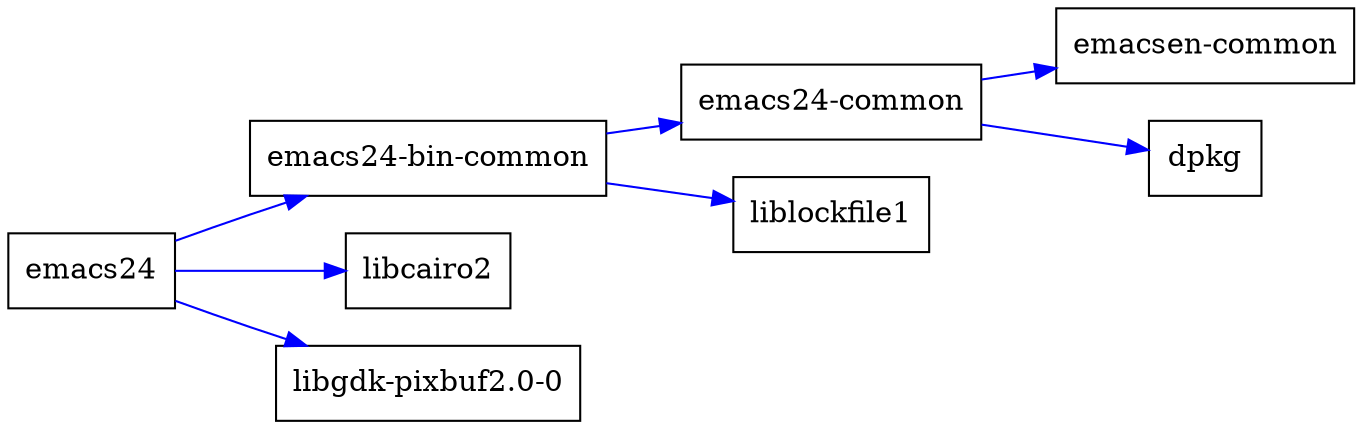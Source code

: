 strict digraph "emacs24" {
    rankdir=LR;
    concentrate=true;
    node [shape=box];
    "emacs24" -> "emacs24-bin-common" [color=blue];
    "emacs24-bin-common" -> "emacs24-common" [color=blue];
    "emacs24-common" -> "emacsen-common" [color=blue];
    "emacs24-common" -> "dpkg" [color=blue];
    "emacs24-bin-common" -> "liblockfile1" [color=blue];
    "emacs24" -> "libcairo2" [color=blue];
    "emacs24" -> "libgdk-pixbuf2.0-0" [color=blue];
}